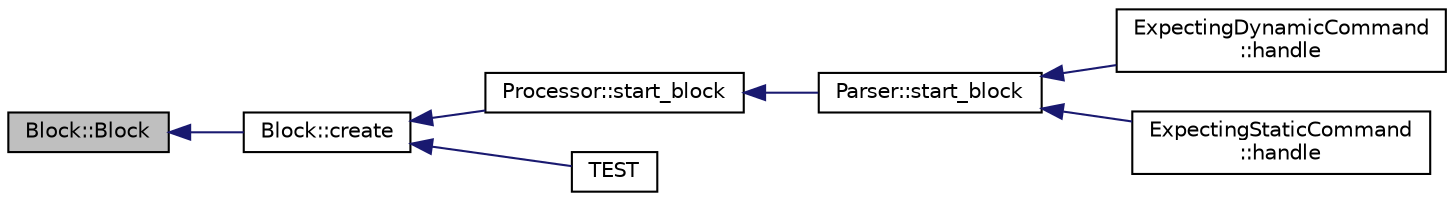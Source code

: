 digraph "Block::Block"
{
 // INTERACTIVE_SVG=YES
  edge [fontname="Helvetica",fontsize="10",labelfontname="Helvetica",labelfontsize="10"];
  node [fontname="Helvetica",fontsize="10",shape=record];
  rankdir="LR";
  Node1 [label="Block::Block",height=0.2,width=0.4,color="black", fillcolor="grey75", style="filled" fontcolor="black"];
  Node1 -> Node2 [dir="back",color="midnightblue",fontsize="10",style="solid",fontname="Helvetica"];
  Node2 [label="Block::create",height=0.2,width=0.4,color="black", fillcolor="white", style="filled",URL="$class_block.html#a28f1bb418f67d7d1498a00363f282ba4"];
  Node2 -> Node3 [dir="back",color="midnightblue",fontsize="10",style="solid",fontname="Helvetica"];
  Node3 [label="Processor::start_block",height=0.2,width=0.4,color="black", fillcolor="white", style="filled",URL="$class_processor.html#a4e49ea52df0168e27ebdde3abd22f875"];
  Node3 -> Node4 [dir="back",color="midnightblue",fontsize="10",style="solid",fontname="Helvetica"];
  Node4 [label="Parser::start_block",height=0.2,width=0.4,color="black", fillcolor="white", style="filled",URL="$class_parser.html#a424c76da56189900b2c67129db9f0903"];
  Node4 -> Node5 [dir="back",color="midnightblue",fontsize="10",style="solid",fontname="Helvetica"];
  Node5 [label="ExpectingDynamicCommand\l::handle",height=0.2,width=0.4,color="black", fillcolor="white", style="filled",URL="$class_expecting_dynamic_command.html#a1fcc00b7b10beb5c15c9cba4eac21567"];
  Node4 -> Node6 [dir="back",color="midnightblue",fontsize="10",style="solid",fontname="Helvetica"];
  Node6 [label="ExpectingStaticCommand\l::handle",height=0.2,width=0.4,color="black", fillcolor="white", style="filled",URL="$class_expecting_static_command.html#a4f05dcc686fe20c89b21e9e2110ddf8a"];
  Node2 -> Node7 [dir="back",color="midnightblue",fontsize="10",style="solid",fontname="Helvetica"];
  Node7 [label="TEST",height=0.2,width=0.4,color="black", fillcolor="white", style="filled",URL="$test__bulk_8cpp.html#a3e37dc3f8adea80b9de7324d13f906fc"];
}
